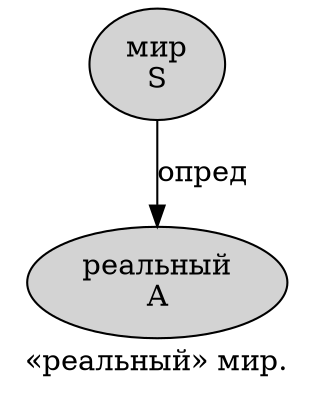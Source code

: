 digraph SENTENCE_436 {
	graph [label="«реальный» мир."]
	node [style=filled]
		1 [label="реальный
A" color="" fillcolor=lightgray penwidth=1 shape=ellipse]
		3 [label="мир
S" color="" fillcolor=lightgray penwidth=1 shape=ellipse]
			3 -> 1 [label="опред"]
}